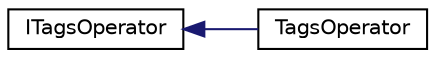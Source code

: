 digraph "Graphical Class Hierarchy"
{
 // LATEX_PDF_SIZE
  edge [fontname="Helvetica",fontsize="10",labelfontname="Helvetica",labelfontsize="10"];
  node [fontname="Helvetica",fontsize="10",shape=record];
  rankdir="LR";
  Node0 [label="ITagsOperator",height=0.2,width=0.4,color="black", fillcolor="white", style="filled",URL="$struct_i_tags_operator.html",tooltip=" "];
  Node0 -> Node1 [dir="back",color="midnightblue",fontsize="10",style="solid",fontname="Helvetica"];
  Node1 [label="TagsOperator",height=0.2,width=0.4,color="black", fillcolor="white", style="filled",URL="$class_tags_operator.html",tooltip=" "];
}
